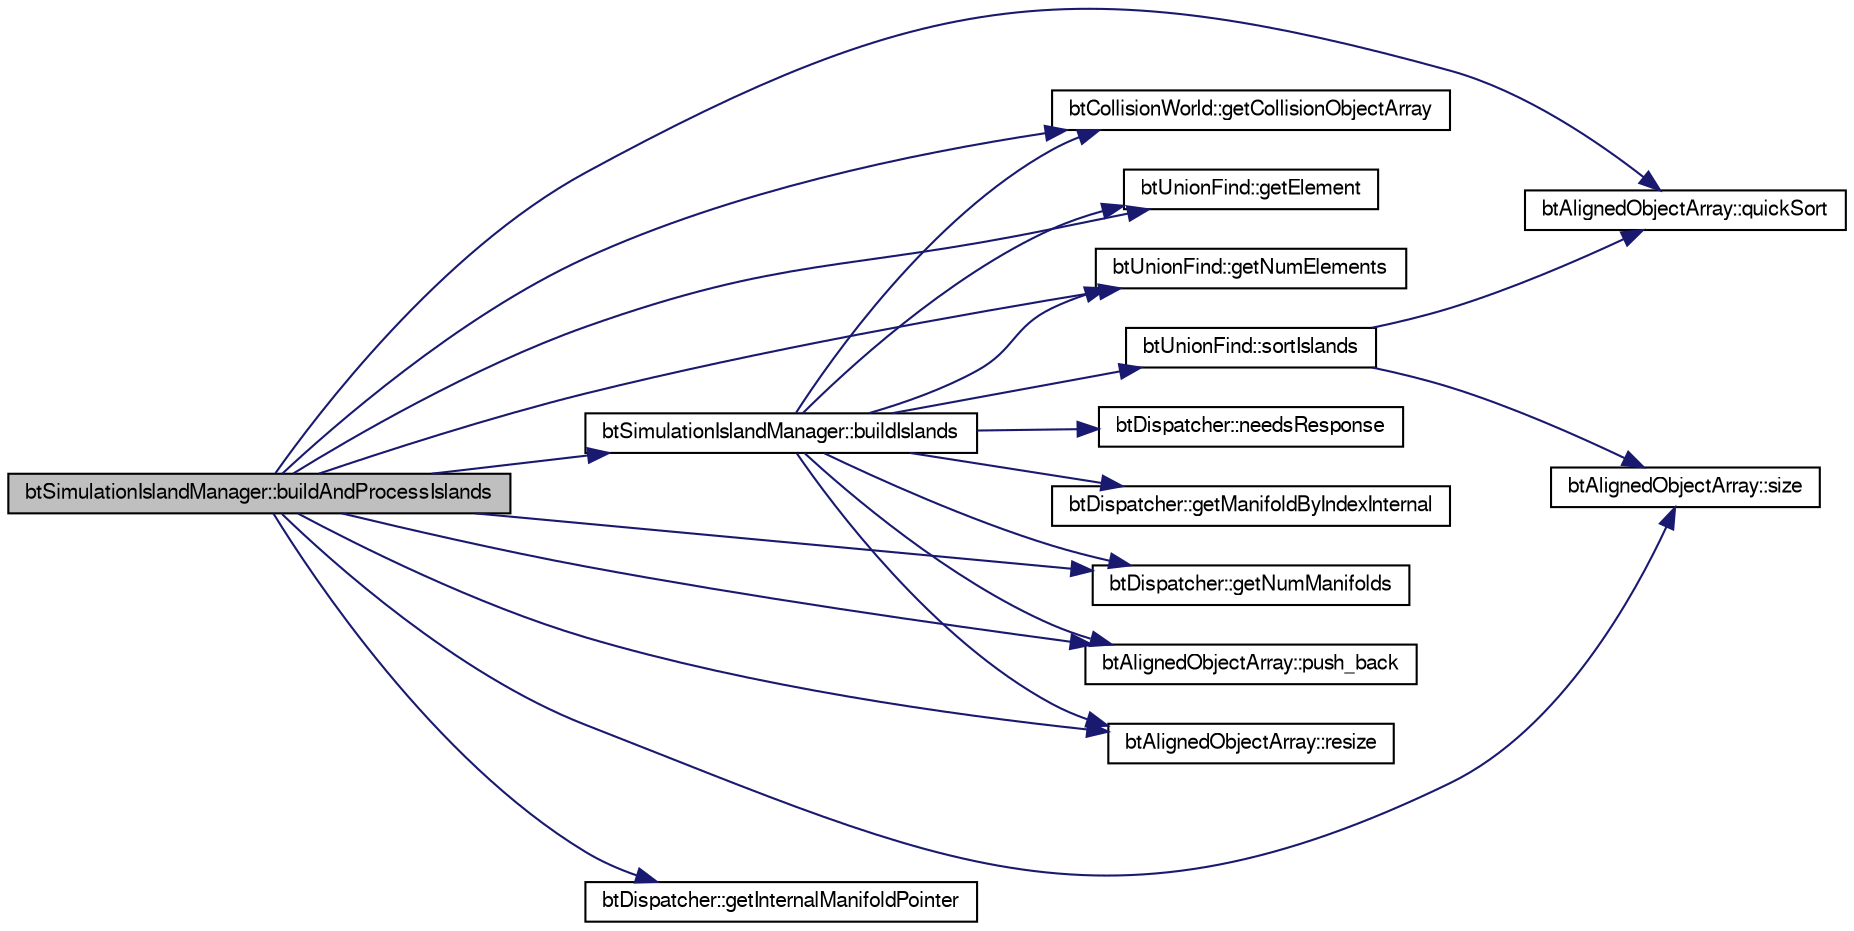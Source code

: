 digraph G
{
  bgcolor="transparent";
  edge [fontname="FreeSans",fontsize=10,labelfontname="FreeSans",labelfontsize=10];
  node [fontname="FreeSans",fontsize=10,shape=record];
  rankdir=LR;
  Node1 [label="btSimulationIslandManager::buildAndProcessIslands",height=0.2,width=0.4,color="black", fillcolor="grey75", style="filled" fontcolor="black"];
  Node1 -> Node2 [color="midnightblue",fontsize=10,style="solid"];
  Node2 [label="btSimulationIslandManager::buildIslands",height=0.2,width=0.4,color="black",URL="$classbt_simulation_island_manager.html#ea0b5869eca2d034ac9c643e149a5e01"];
  Node2 -> Node3 [color="midnightblue",fontsize=10,style="solid"];
  Node3 [label="btCollisionWorld::getCollisionObjectArray",height=0.2,width=0.4,color="black",URL="$classbt_collision_world.html#43e878669b2e755992acc41fad1cda30"];
  Node2 -> Node4 [color="midnightblue",fontsize=10,style="solid"];
  Node4 [label="btUnionFind::getElement",height=0.2,width=0.4,color="black",URL="$classbt_union_find.html#b9c9ac633e6a3a43f90da29845b92bd3"];
  Node2 -> Node5 [color="midnightblue",fontsize=10,style="solid"];
  Node5 [label="btDispatcher::getManifoldByIndexInternal",height=0.2,width=0.4,color="black",URL="$classbt_dispatcher.html#39b0732750f15f48d2e8faa2de18d4e0"];
  Node2 -> Node6 [color="midnightblue",fontsize=10,style="solid"];
  Node6 [label="btUnionFind::getNumElements",height=0.2,width=0.4,color="black",URL="$classbt_union_find.html#89310eac5261eaa57051d1b4990605c8"];
  Node2 -> Node7 [color="midnightblue",fontsize=10,style="solid"];
  Node7 [label="btDispatcher::getNumManifolds",height=0.2,width=0.4,color="black",URL="$classbt_dispatcher.html#0c94a046ac053c226d43211c5379c31f"];
  Node2 -> Node8 [color="midnightblue",fontsize=10,style="solid"];
  Node8 [label="btDispatcher::needsResponse",height=0.2,width=0.4,color="black",URL="$classbt_dispatcher.html#a3ac9c7d70da34e5647da1018880624d"];
  Node2 -> Node9 [color="midnightblue",fontsize=10,style="solid"];
  Node9 [label="btAlignedObjectArray::push_back",height=0.2,width=0.4,color="black",URL="$classbt_aligned_object_array.html#d61e10166e2c00f487095d3482b9edd1"];
  Node2 -> Node10 [color="midnightblue",fontsize=10,style="solid"];
  Node10 [label="btAlignedObjectArray::resize",height=0.2,width=0.4,color="black",URL="$classbt_aligned_object_array.html#6a48cd9cb91d0cfa50ee1c70ef485190"];
  Node2 -> Node11 [color="midnightblue",fontsize=10,style="solid"];
  Node11 [label="btUnionFind::sortIslands",height=0.2,width=0.4,color="black",URL="$classbt_union_find.html#8bf4647f84d20b033e0d0a7188f3b798"];
  Node11 -> Node12 [color="midnightblue",fontsize=10,style="solid"];
  Node12 [label="btAlignedObjectArray::quickSort",height=0.2,width=0.4,color="black",URL="$classbt_aligned_object_array.html#228f2a824ac397c1de311a9c2b775dc4"];
  Node11 -> Node13 [color="midnightblue",fontsize=10,style="solid"];
  Node13 [label="btAlignedObjectArray::size",height=0.2,width=0.4,color="black",URL="$classbt_aligned_object_array.html#6bdd14c7599ecb95e8d83dd5a715f9b7",tooltip="return the number of elements in the array"];
  Node1 -> Node3 [color="midnightblue",fontsize=10,style="solid"];
  Node1 -> Node4 [color="midnightblue",fontsize=10,style="solid"];
  Node1 -> Node14 [color="midnightblue",fontsize=10,style="solid"];
  Node14 [label="btDispatcher::getInternalManifoldPointer",height=0.2,width=0.4,color="black",URL="$classbt_dispatcher.html#6dc66e497da821c3646e1f89f7d53412"];
  Node1 -> Node6 [color="midnightblue",fontsize=10,style="solid"];
  Node1 -> Node7 [color="midnightblue",fontsize=10,style="solid"];
  Node1 -> Node9 [color="midnightblue",fontsize=10,style="solid"];
  Node1 -> Node12 [color="midnightblue",fontsize=10,style="solid"];
  Node1 -> Node10 [color="midnightblue",fontsize=10,style="solid"];
  Node1 -> Node13 [color="midnightblue",fontsize=10,style="solid"];
}
